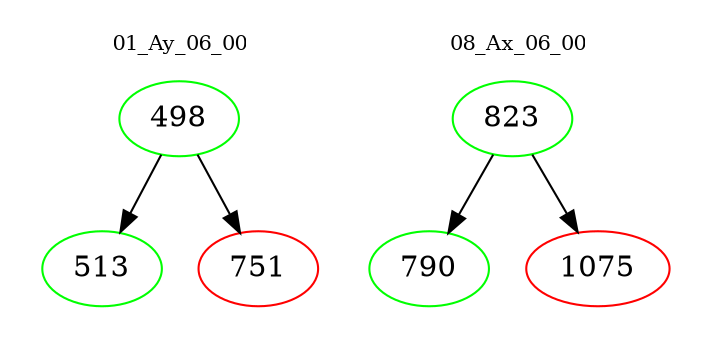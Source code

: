 digraph{
subgraph cluster_0 {
color = white
label = "01_Ay_06_00";
fontsize=10;
T0_498 [label="498", color="green"]
T0_498 -> T0_513 [color="black"]
T0_513 [label="513", color="green"]
T0_498 -> T0_751 [color="black"]
T0_751 [label="751", color="red"]
}
subgraph cluster_1 {
color = white
label = "08_Ax_06_00";
fontsize=10;
T1_823 [label="823", color="green"]
T1_823 -> T1_790 [color="black"]
T1_790 [label="790", color="green"]
T1_823 -> T1_1075 [color="black"]
T1_1075 [label="1075", color="red"]
}
}
